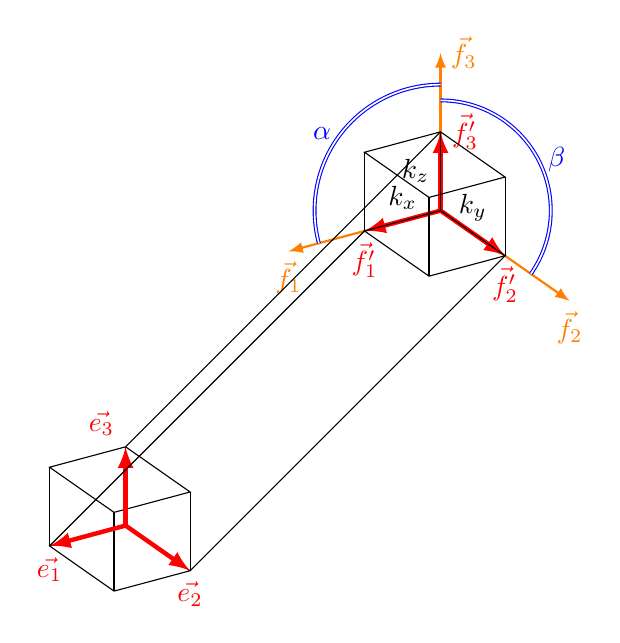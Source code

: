 \begin{tikzpicture}[scale=2]


% projection parallele 
\begin{scope}[scale=1]
\def\myalpha{105}
\def\mybeta{125}
\def\kx{0.5}
\def\ky{0.5}
\def\kz{0.5}

\coordinate (f1) at ({90+\myalpha}:1);
\coordinate (f2) at (90-\mybeta:1);
\coordinate (f3) at (90:1);

\coordinate (ff1) at (90+\myalpha:\kx);
\coordinate (ff2) at (90-\mybeta:\ky);
\coordinate (ff3) at (90:\kz);

\draw[orange,  thick,->,>=latex] (0,0) -- (f1) node[below]{$\vec {f_1}$};
\draw[orange,  thick,->,>=latex] (0,0) -- (f2) node[below]{$\vec {f_2}$};
\draw[orange,  thick,->,>=latex] (0,0) -- (f3) node[right]{$\vec {f_3}$};

\draw[red, ultra thick,->,>=latex] (0,0) -- (ff1) node[midway, above,black] {$k_x$} node[below]{$\vec {f_1'}$};
\draw[red, ultra thick,->,>=latex] (0,0) -- (ff2) node[midway, above,black] {$k_y$}  node[below]{$\vec {f_2'}$};
\draw[red, ultra thick,->,>=latex] (0,0) -- (ff3) node[midway, left,black] {$k_z$}  node[right]{$\vec {f_3'}$};


\draw[double, blue] (90:1-0.2) arc (90:90+\myalpha:1-0.2) node[midway, left]{$\alpha$};
\draw[double, blue] (90:1-0.3) arc (90:90-\mybeta:1-0.3) node[midway, right]{$\beta$};

\draw (0,0) -- ++(ff1) -- ++(ff2) -- (ff2) -- cycle;
\draw (ff3) -- ++(ff1) -- ++(ff2) -- ($(ff2)+(ff3)$) -- cycle;
\draw (0,0) -- ++(ff3);
\draw (ff1) -- ++(ff3);
\draw (ff2) -- ++(ff3);
\draw ($(ff1)+(ff2)$) -- ++(ff3);

\begin{scope}[xshift=-2cm,yshift=-2cm]


\coordinate (e1) at (90+\myalpha:\kx);
\coordinate (e2) at (90-\mybeta:\ky);
\coordinate (e3) at (90:\kz);

\draw (0,0) -- ++(e1) -- ++(e2) -- (e2) -- cycle;
\draw (e3) -- ++(e1) -- ++(e2) -- ($(e2)+(e3)$) -- cycle;
\draw (0,0) -- ++(e3);
\draw (e1) -- ++(e3);
\draw (e2) -- ++(e3);
\draw ($(e1)+(e2)$) -- ++(e3);

\draw[red, ultra thick,->,>=latex] (0,0) -- (e1) node[below]{$\vec {e_1}$};
\draw[red, ultra thick,->,>=latex] (0,0) -- (e2) node[below]{$\vec {e_2}$};
\draw[red, ultra thick,->,>=latex] (0,0) -- (e3) node[above left]{$\vec {e_3}$};


\end{scope}

\draw (e1) -- (ff1);
\draw (e2) -- (ff2);
\draw (e3) -- (ff3);

\end{scope}



\end{tikzpicture}